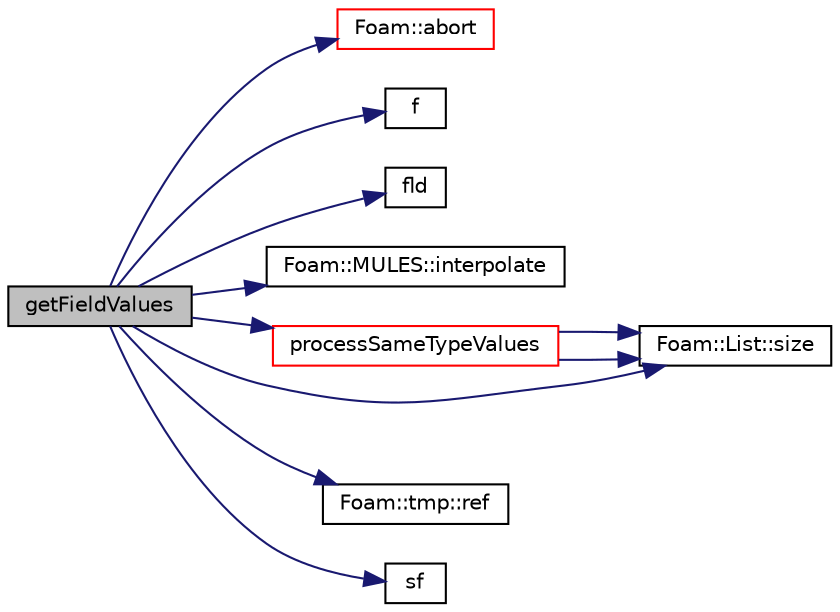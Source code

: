digraph "getFieldValues"
{
  bgcolor="transparent";
  edge [fontname="Helvetica",fontsize="10",labelfontname="Helvetica",labelfontsize="10"];
  node [fontname="Helvetica",fontsize="10",shape=record];
  rankdir="LR";
  Node1188 [label="getFieldValues",height=0.2,width=0.4,color="black", fillcolor="grey75", style="filled", fontcolor="black"];
  Node1188 -> Node1189 [color="midnightblue",fontsize="10",style="solid",fontname="Helvetica"];
  Node1189 [label="Foam::abort",height=0.2,width=0.4,color="red",URL="$a21851.html#a447107a607d03e417307c203fa5fb44b"];
  Node1188 -> Node1234 [color="midnightblue",fontsize="10",style="solid",fontname="Helvetica"];
  Node1234 [label="f",height=0.2,width=0.4,color="black",URL="$a18335.html#a888be93833ac7a23170555c69c690288"];
  Node1188 -> Node1235 [color="midnightblue",fontsize="10",style="solid",fontname="Helvetica"];
  Node1235 [label="fld",height=0.2,width=0.4,color="black",URL="$a19337.html#a378472d1f8b33eeefbda63a947476c8c"];
  Node1188 -> Node1236 [color="midnightblue",fontsize="10",style="solid",fontname="Helvetica"];
  Node1236 [label="Foam::MULES::interpolate",height=0.2,width=0.4,color="black",URL="$a21864.html#a4d62f21551985d814104861e7c1d9b4f"];
  Node1188 -> Node1237 [color="midnightblue",fontsize="10",style="solid",fontname="Helvetica"];
  Node1237 [label="processSameTypeValues",height=0.2,width=0.4,color="red",URL="$a24185.html#a41d519fb17fb326997de3ffb25384387",tooltip="Apply the &#39;operation&#39; to the values. Operation has to. "];
  Node1237 -> Node1253 [color="midnightblue",fontsize="10",style="solid",fontname="Helvetica"];
  Node1253 [label="Foam::List::size",height=0.2,width=0.4,color="black",URL="$a26833.html#a8a5f6fa29bd4b500caf186f60245b384",tooltip="Override size to be inconsistent with allocated storage. "];
  Node1237 -> Node1253 [color="midnightblue",fontsize="10",style="solid",fontname="Helvetica"];
  Node1188 -> Node1257 [color="midnightblue",fontsize="10",style="solid",fontname="Helvetica"];
  Node1257 [label="Foam::tmp::ref",height=0.2,width=0.4,color="black",URL="$a27077.html#aeaf81e641282874cef07f5b808efc83b",tooltip="Return non-const reference or generate a fatal error. "];
  Node1188 -> Node1240 [color="midnightblue",fontsize="10",style="solid",fontname="Helvetica"];
  Node1240 [label="sf",height=0.2,width=0.4,color="black",URL="$a19457.html#ab318caaec810447a252e6134c88a7a77"];
  Node1188 -> Node1253 [color="midnightblue",fontsize="10",style="solid",fontname="Helvetica"];
}
